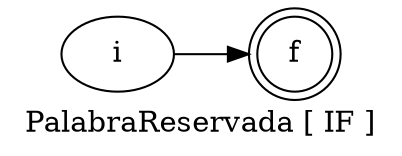 digraph grafico {
rankdir=LR;
label="PalabraReservada [ IF ]";
node0 [label="i"];
node0 -> node1;
node1 [label="f"];
node1 [shape=doublecircle];
}
